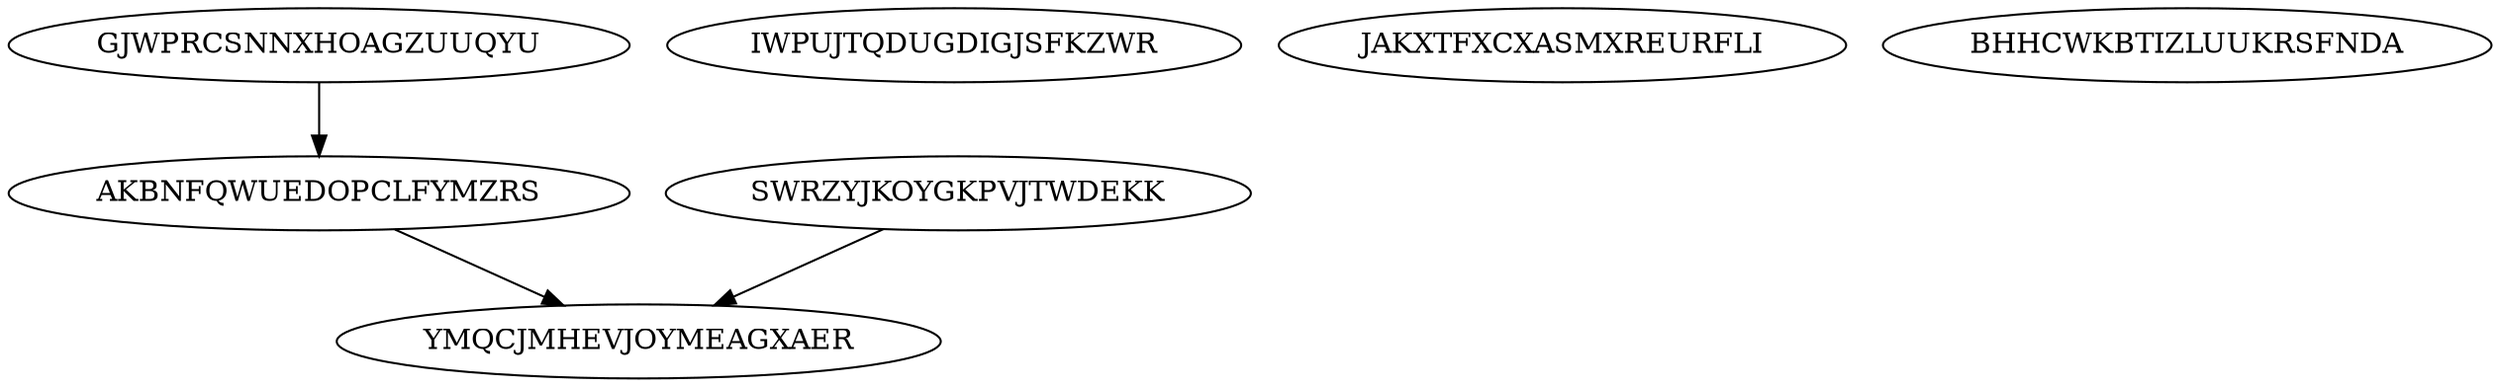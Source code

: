 digraph "N7M3" {
	GJWPRCSNNXHOAGZUUQYU			[Weight=14, Start=0, Processor=1];
	SWRZYJKOYGKPVJTWDEKK			[Weight=16, Start=0, Processor=2];
	AKBNFQWUEDOPCLFYMZRS			[Weight=16, Start=14, Processor=1];
	YMQCJMHEVJOYMEAGXAER			[Weight=18, Start=30, Processor=1];
	IWPUJTQDUGDIGJSFKZWR			[Weight=11, Start=16, Processor=2];
	JAKXTFXCXASMXREURFLI			[Weight=10, Start=27, Processor=2];
	BHHCWKBTIZLUUKRSFNDA			[Weight=19, Start=0, Processor=3];
	SWRZYJKOYGKPVJTWDEKK -> YMQCJMHEVJOYMEAGXAER		[Weight=11];
	AKBNFQWUEDOPCLFYMZRS -> YMQCJMHEVJOYMEAGXAER		[Weight=11];
	GJWPRCSNNXHOAGZUUQYU -> AKBNFQWUEDOPCLFYMZRS		[Weight=10];
}
